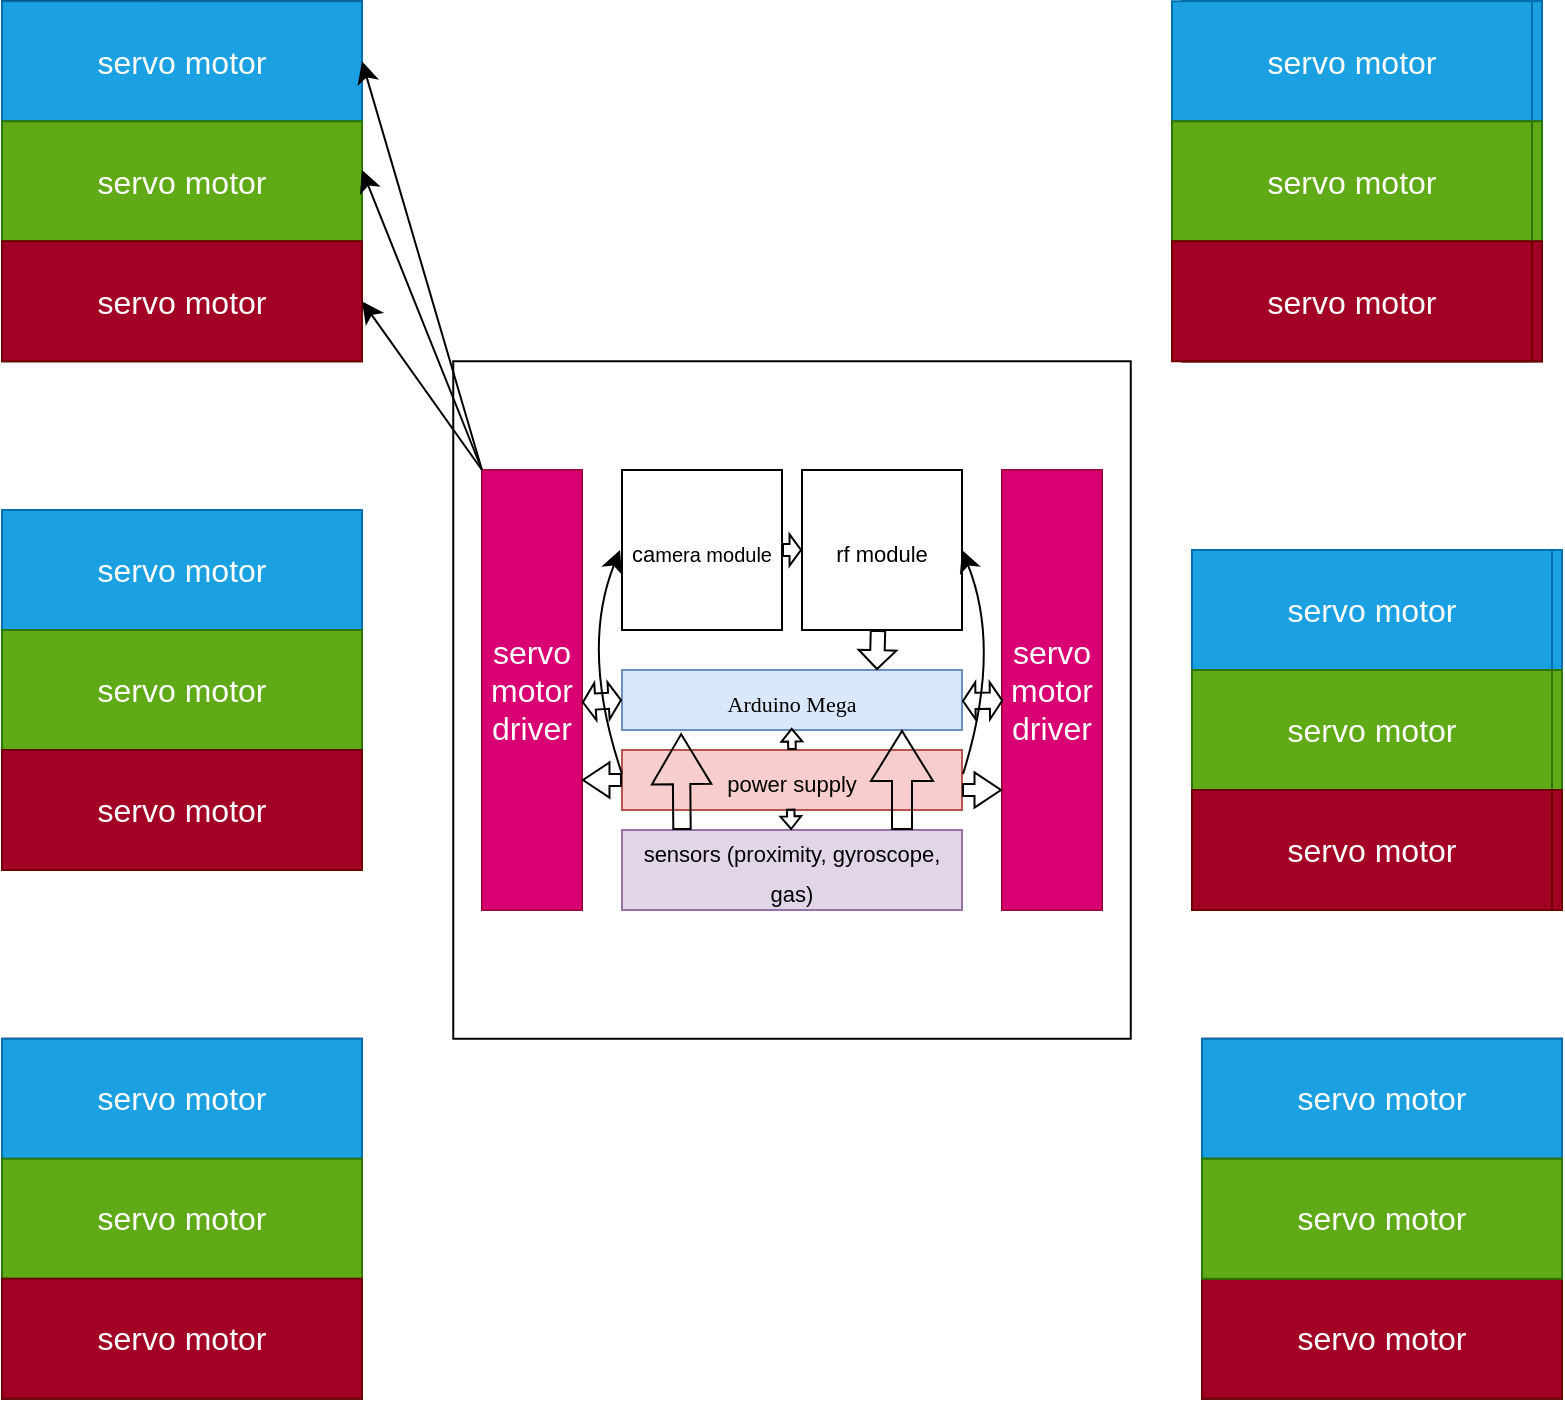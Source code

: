 <mxfile version="21.3.8" type="github">
  <diagram name="Page-1" id="2YBvvXClWsGukQMizWep">
    <mxGraphModel dx="1199" dy="819" grid="1" gridSize="10" guides="1" tooltips="1" connect="1" arrows="1" fold="1" page="1" pageScale="1" pageWidth="850" pageHeight="1100" math="0" shadow="0">
      <root>
        <mxCell id="0" />
        <mxCell id="1" parent="0" />
        <mxCell id="enCV7RtinkrSNKV-X26U-27" value="" style="whiteSpace=wrap;html=1;aspect=fixed;fontSize=16;" vertex="1" parent="1">
          <mxGeometry x="245.63" y="245.63" width="338.75" height="338.75" as="geometry" />
        </mxCell>
        <mxCell id="enCV7RtinkrSNKV-X26U-1" value="&lt;font face=&quot;Times New Roman&quot; style=&quot;font-size: 11px;&quot;&gt;Arduino Mega&lt;/font&gt;" style="rounded=0;whiteSpace=wrap;html=1;fontSize=16;fillColor=#dae8fc;strokeColor=#6c8ebf;" vertex="1" parent="1">
          <mxGeometry x="330" y="400" width="170" height="30" as="geometry" />
        </mxCell>
        <mxCell id="enCV7RtinkrSNKV-X26U-3" value="&lt;font style=&quot;font-size: 11px;&quot;&gt;sensors (proximity, gyroscope, gas)&lt;/font&gt;" style="rounded=0;whiteSpace=wrap;html=1;fontSize=16;fillColor=#e1d5e7;strokeColor=#9673a6;" vertex="1" parent="1">
          <mxGeometry x="330" y="480" width="170" height="40" as="geometry" />
        </mxCell>
        <mxCell id="enCV7RtinkrSNKV-X26U-4" value="&lt;font style=&quot;font-size: 11px;&quot;&gt;power supply&lt;/font&gt;" style="rounded=0;whiteSpace=wrap;html=1;fontSize=16;fillColor=#f8cecc;strokeColor=#b85450;" vertex="1" parent="1">
          <mxGeometry x="330" y="440" width="170" height="30" as="geometry" />
        </mxCell>
        <mxCell id="enCV7RtinkrSNKV-X26U-5" value="&lt;font style=&quot;font-size: 11px;&quot;&gt;ca&lt;/font&gt;&lt;font size=&quot;1&quot; style=&quot;&quot;&gt;mera module&lt;/font&gt;" style="whiteSpace=wrap;html=1;aspect=fixed;fontSize=16;" vertex="1" parent="1">
          <mxGeometry x="330" y="300" width="80" height="80" as="geometry" />
        </mxCell>
        <mxCell id="enCV7RtinkrSNKV-X26U-6" value="&lt;font style=&quot;font-size: 11px;&quot;&gt;rf module&lt;/font&gt;" style="whiteSpace=wrap;html=1;aspect=fixed;fontSize=16;" vertex="1" parent="1">
          <mxGeometry x="420" y="300" width="80" height="80" as="geometry" />
        </mxCell>
        <mxCell id="enCV7RtinkrSNKV-X26U-8" value="" style="shape=flexArrow;endArrow=classic;html=1;rounded=0;fontSize=12;startSize=8;endSize=2.805;curved=1;endWidth=10.621;width=7.213;entryX=0.75;entryY=0;entryDx=0;entryDy=0;" edge="1" parent="1" target="enCV7RtinkrSNKV-X26U-1">
          <mxGeometry width="50" height="50" relative="1" as="geometry">
            <mxPoint x="458" y="380" as="sourcePoint" />
            <mxPoint x="380" y="410" as="targetPoint" />
          </mxGeometry>
        </mxCell>
        <mxCell id="enCV7RtinkrSNKV-X26U-9" value="" style="shape=flexArrow;endArrow=classic;html=1;rounded=0;fontSize=12;startSize=8;endSize=8;curved=1;entryX=0.174;entryY=1.052;entryDx=0;entryDy=0;width=8.696;entryPerimeter=0;" edge="1" parent="1" target="enCV7RtinkrSNKV-X26U-1">
          <mxGeometry width="50" height="50" relative="1" as="geometry">
            <mxPoint x="360" y="480" as="sourcePoint" />
            <mxPoint x="470" y="420" as="targetPoint" />
          </mxGeometry>
        </mxCell>
        <mxCell id="enCV7RtinkrSNKV-X26U-10" value="" style="shape=flexArrow;endArrow=classic;html=1;rounded=0;fontSize=12;startSize=8;endSize=8;curved=1;exitX=0.25;exitY=0;exitDx=0;exitDy=0;entryX=0.25;entryY=1;entryDx=0;entryDy=0;" edge="1" parent="1">
          <mxGeometry width="50" height="50" relative="1" as="geometry">
            <mxPoint x="470" y="480" as="sourcePoint" />
            <mxPoint x="470" y="430" as="targetPoint" />
          </mxGeometry>
        </mxCell>
        <mxCell id="enCV7RtinkrSNKV-X26U-13" value="" style="shape=flexArrow;endArrow=classic;html=1;rounded=0;fontSize=12;startSize=8;endSize=1.771;curved=1;exitX=0.5;exitY=0;exitDx=0;exitDy=0;entryX=0.499;entryY=0.965;entryDx=0;entryDy=0;entryPerimeter=0;width=3.768;endWidth=5.59;" edge="1" parent="1" source="enCV7RtinkrSNKV-X26U-4" target="enCV7RtinkrSNKV-X26U-1">
          <mxGeometry width="50" height="50" relative="1" as="geometry">
            <mxPoint x="390" y="430" as="sourcePoint" />
            <mxPoint x="440" y="380" as="targetPoint" />
          </mxGeometry>
        </mxCell>
        <mxCell id="enCV7RtinkrSNKV-X26U-16" value="" style="endArrow=classic;html=1;rounded=0;fontSize=12;startSize=8;endSize=8;curved=1;exitX=1.003;exitY=0.4;exitDx=0;exitDy=0;exitPerimeter=0;entryX=1;entryY=0.5;entryDx=0;entryDy=0;" edge="1" parent="1" source="enCV7RtinkrSNKV-X26U-4" target="enCV7RtinkrSNKV-X26U-6">
          <mxGeometry width="50" height="50" relative="1" as="geometry">
            <mxPoint x="390" y="420" as="sourcePoint" />
            <mxPoint x="440" y="370" as="targetPoint" />
            <Array as="points">
              <mxPoint x="520" y="390" />
            </Array>
          </mxGeometry>
        </mxCell>
        <mxCell id="enCV7RtinkrSNKV-X26U-17" value="" style="endArrow=classic;html=1;rounded=0;fontSize=12;startSize=8;endSize=8;curved=1;exitX=1.003;exitY=0.4;exitDx=0;exitDy=0;exitPerimeter=0;entryX=1;entryY=0.5;entryDx=0;entryDy=0;" edge="1" parent="1">
          <mxGeometry width="50" height="50" relative="1" as="geometry">
            <mxPoint x="330" y="452" as="sourcePoint" />
            <mxPoint x="329" y="340" as="targetPoint" />
            <Array as="points">
              <mxPoint x="309" y="390" />
            </Array>
          </mxGeometry>
        </mxCell>
        <mxCell id="enCV7RtinkrSNKV-X26U-18" value="" style="shape=flexArrow;endArrow=classic;html=1;rounded=0;fontSize=12;startSize=8;endSize=1.771;curved=1;exitX=0.496;exitY=0.978;exitDx=0;exitDy=0;width=3.768;endWidth=5.59;exitPerimeter=0;" edge="1" parent="1" source="enCV7RtinkrSNKV-X26U-4" target="enCV7RtinkrSNKV-X26U-3">
          <mxGeometry width="50" height="50" relative="1" as="geometry">
            <mxPoint x="414.86" y="480" as="sourcePoint" />
            <mxPoint x="414.86" y="469" as="targetPoint" />
            <Array as="points" />
          </mxGeometry>
        </mxCell>
        <mxCell id="enCV7RtinkrSNKV-X26U-19" value="" style="shape=flexArrow;endArrow=classic;html=1;rounded=0;fontSize=12;startSize=8;endSize=1.577;curved=1;exitX=1;exitY=0.5;exitDx=0;exitDy=0;width=5.915;endWidth=8.756;" edge="1" parent="1" source="enCV7RtinkrSNKV-X26U-5">
          <mxGeometry width="50" height="50" relative="1" as="geometry">
            <mxPoint x="440" y="390" as="sourcePoint" />
            <mxPoint x="420" y="340" as="targetPoint" />
          </mxGeometry>
        </mxCell>
        <mxCell id="enCV7RtinkrSNKV-X26U-20" value="servo motor driver" style="rounded=0;whiteSpace=wrap;html=1;fontSize=16;fillColor=#d80073;fontColor=#ffffff;strokeColor=#A50040;" vertex="1" parent="1">
          <mxGeometry x="260" y="300" width="50" height="220" as="geometry" />
        </mxCell>
        <mxCell id="enCV7RtinkrSNKV-X26U-21" value="servo motor driver" style="rounded=0;whiteSpace=wrap;html=1;fontSize=16;fillColor=#d80073;fontColor=#ffffff;strokeColor=#A50040;" vertex="1" parent="1">
          <mxGeometry x="520" y="300" width="50" height="220" as="geometry" />
        </mxCell>
        <mxCell id="enCV7RtinkrSNKV-X26U-22" value="" style="shape=flexArrow;endArrow=classic;html=1;rounded=0;fontSize=12;startSize=8;endSize=4.082;curved=1;exitX=0;exitY=0.5;exitDx=0;exitDy=0;width=5.882;endWidth=10.692;" edge="1" parent="1" source="enCV7RtinkrSNKV-X26U-4">
          <mxGeometry width="50" height="50" relative="1" as="geometry">
            <mxPoint x="260" y="480" as="sourcePoint" />
            <mxPoint x="310" y="455" as="targetPoint" />
          </mxGeometry>
        </mxCell>
        <mxCell id="enCV7RtinkrSNKV-X26U-23" value="" style="shape=flexArrow;endArrow=classic;html=1;rounded=0;fontSize=12;startSize=8;endSize=4.082;curved=1;width=5.882;endWidth=10.692;" edge="1" parent="1">
          <mxGeometry width="50" height="50" relative="1" as="geometry">
            <mxPoint x="500" y="460" as="sourcePoint" />
            <mxPoint x="520" y="460" as="targetPoint" />
          </mxGeometry>
        </mxCell>
        <mxCell id="enCV7RtinkrSNKV-X26U-24" value="" style="shape=flexArrow;endArrow=classic;startArrow=classic;html=1;rounded=0;fontSize=12;startSize=1.744;endSize=1.744;curved=1;width=8.077;endWidth=9.408;startWidth=9.408;entryX=0;entryY=0.5;entryDx=0;entryDy=0;exitX=0.999;exitY=0.528;exitDx=0;exitDy=0;exitPerimeter=0;" edge="1" parent="1" source="enCV7RtinkrSNKV-X26U-20" target="enCV7RtinkrSNKV-X26U-1">
          <mxGeometry width="100" height="100" relative="1" as="geometry">
            <mxPoint x="280" y="450" as="sourcePoint" />
            <mxPoint x="330" y="410" as="targetPoint" />
            <Array as="points" />
          </mxGeometry>
        </mxCell>
        <mxCell id="enCV7RtinkrSNKV-X26U-25" value="" style="shape=flexArrow;endArrow=classic;startArrow=classic;html=1;rounded=0;fontSize=12;startSize=1.744;endSize=1.744;curved=1;width=8.077;endWidth=9.408;startWidth=9.408;entryX=0.013;entryY=0.524;entryDx=0;entryDy=0;exitX=0.999;exitY=0.528;exitDx=0;exitDy=0;exitPerimeter=0;entryPerimeter=0;" edge="1" parent="1" target="enCV7RtinkrSNKV-X26U-21">
          <mxGeometry width="100" height="100" relative="1" as="geometry">
            <mxPoint x="500" y="415.5" as="sourcePoint" />
            <mxPoint x="520" y="414.5" as="targetPoint" />
            <Array as="points" />
          </mxGeometry>
        </mxCell>
        <mxCell id="enCV7RtinkrSNKV-X26U-29" value="" style="whiteSpace=wrap;html=1;aspect=fixed;fontSize=16;fillColor=#60a917;fontColor=#ffffff;strokeColor=#2D7600;" vertex="1" parent="1">
          <mxGeometry x="20" y="65.63" width="80" height="80" as="geometry" />
        </mxCell>
        <mxCell id="enCV7RtinkrSNKV-X26U-35" value="" style="whiteSpace=wrap;html=1;aspect=fixed;fontSize=16;" vertex="1" parent="1">
          <mxGeometry x="20" y="65.63" width="180" height="180" as="geometry" />
        </mxCell>
        <mxCell id="enCV7RtinkrSNKV-X26U-36" value="" style="whiteSpace=wrap;html=1;aspect=fixed;fontSize=16;" vertex="1" parent="1">
          <mxGeometry x="20" y="320" width="180" height="180" as="geometry" />
        </mxCell>
        <mxCell id="enCV7RtinkrSNKV-X26U-37" value="" style="whiteSpace=wrap;html=1;aspect=fixed;fontSize=16;" vertex="1" parent="1">
          <mxGeometry x="20" y="584.38" width="180" height="180" as="geometry" />
        </mxCell>
        <mxCell id="enCV7RtinkrSNKV-X26U-38" value="" style="whiteSpace=wrap;html=1;aspect=fixed;fontSize=16;" vertex="1" parent="1">
          <mxGeometry x="620" y="340" width="180" height="180" as="geometry" />
        </mxCell>
        <mxCell id="enCV7RtinkrSNKV-X26U-39" value="" style="whiteSpace=wrap;html=1;aspect=fixed;fontSize=16;" vertex="1" parent="1">
          <mxGeometry x="610" y="65.63" width="180" height="180" as="geometry" />
        </mxCell>
        <mxCell id="enCV7RtinkrSNKV-X26U-40" value="" style="whiteSpace=wrap;html=1;aspect=fixed;fontSize=16;" vertex="1" parent="1">
          <mxGeometry x="620" y="584.38" width="180" height="180" as="geometry" />
        </mxCell>
        <mxCell id="enCV7RtinkrSNKV-X26U-44" value="servo motor" style="rounded=0;whiteSpace=wrap;html=1;fontSize=16;fillColor=#1ba1e2;fontColor=#ffffff;strokeColor=#006EAF;" vertex="1" parent="1">
          <mxGeometry x="20" y="65.63" width="180" height="60" as="geometry" />
        </mxCell>
        <mxCell id="enCV7RtinkrSNKV-X26U-45" value="servo motor" style="rounded=0;whiteSpace=wrap;html=1;fontSize=16;fillColor=#60a917;fontColor=#ffffff;strokeColor=#2D7600;" vertex="1" parent="1">
          <mxGeometry x="20" y="125.63" width="180" height="60" as="geometry" />
        </mxCell>
        <mxCell id="enCV7RtinkrSNKV-X26U-46" value="servo motor" style="rounded=0;whiteSpace=wrap;html=1;fontSize=16;fillColor=#a20025;fontColor=#ffffff;strokeColor=#6F0000;" vertex="1" parent="1">
          <mxGeometry x="20" y="185.63" width="180" height="60" as="geometry" />
        </mxCell>
        <mxCell id="enCV7RtinkrSNKV-X26U-47" value="servo motor" style="rounded=0;whiteSpace=wrap;html=1;fontSize=16;fillColor=#1ba1e2;fontColor=#ffffff;strokeColor=#006EAF;" vertex="1" parent="1">
          <mxGeometry x="20" y="320" width="180" height="60" as="geometry" />
        </mxCell>
        <mxCell id="enCV7RtinkrSNKV-X26U-48" value="servo motor" style="rounded=0;whiteSpace=wrap;html=1;fontSize=16;fillColor=#60a917;fontColor=#ffffff;strokeColor=#2D7600;" vertex="1" parent="1">
          <mxGeometry x="20" y="380" width="180" height="60" as="geometry" />
        </mxCell>
        <mxCell id="enCV7RtinkrSNKV-X26U-49" value="servo motor" style="rounded=0;whiteSpace=wrap;html=1;fontSize=16;fillColor=#a20025;fontColor=#ffffff;strokeColor=#6F0000;" vertex="1" parent="1">
          <mxGeometry x="20" y="440" width="180" height="60" as="geometry" />
        </mxCell>
        <mxCell id="enCV7RtinkrSNKV-X26U-50" value="" style="rounded=0;whiteSpace=wrap;html=1;fontSize=16;fillColor=#1ba1e2;fontColor=#ffffff;strokeColor=#006EAF;" vertex="1" parent="1">
          <mxGeometry x="610" y="65.63" width="180" height="60" as="geometry" />
        </mxCell>
        <mxCell id="enCV7RtinkrSNKV-X26U-51" value="" style="rounded=0;whiteSpace=wrap;html=1;fontSize=16;fillColor=#60a917;fontColor=#ffffff;strokeColor=#2D7600;" vertex="1" parent="1">
          <mxGeometry x="610" y="125.63" width="180" height="60" as="geometry" />
        </mxCell>
        <mxCell id="enCV7RtinkrSNKV-X26U-52" value="" style="rounded=0;whiteSpace=wrap;html=1;fontSize=16;fillColor=#a20025;fontColor=#ffffff;strokeColor=#6F0000;" vertex="1" parent="1">
          <mxGeometry x="610" y="185.63" width="180" height="60" as="geometry" />
        </mxCell>
        <mxCell id="enCV7RtinkrSNKV-X26U-53" value="servo motor" style="rounded=0;whiteSpace=wrap;html=1;fontSize=16;fillColor=#1ba1e2;fontColor=#ffffff;strokeColor=#006EAF;" vertex="1" parent="1">
          <mxGeometry x="20" y="584.38" width="180" height="60" as="geometry" />
        </mxCell>
        <mxCell id="enCV7RtinkrSNKV-X26U-54" value="servo motor" style="rounded=0;whiteSpace=wrap;html=1;fontSize=16;fillColor=#60a917;fontColor=#ffffff;strokeColor=#2D7600;" vertex="1" parent="1">
          <mxGeometry x="20" y="644.38" width="180" height="60" as="geometry" />
        </mxCell>
        <mxCell id="enCV7RtinkrSNKV-X26U-55" value="servo motor" style="rounded=0;whiteSpace=wrap;html=1;fontSize=16;fillColor=#a20025;fontColor=#ffffff;strokeColor=#6F0000;" vertex="1" parent="1">
          <mxGeometry x="20" y="704.38" width="180" height="60" as="geometry" />
        </mxCell>
        <mxCell id="enCV7RtinkrSNKV-X26U-56" value="" style="rounded=0;whiteSpace=wrap;html=1;fontSize=16;fillColor=#1ba1e2;fontColor=#ffffff;strokeColor=#006EAF;" vertex="1" parent="1">
          <mxGeometry x="620" y="340" width="180" height="60" as="geometry" />
        </mxCell>
        <mxCell id="enCV7RtinkrSNKV-X26U-57" value="" style="rounded=0;whiteSpace=wrap;html=1;fontSize=16;fillColor=#60a917;fontColor=#ffffff;strokeColor=#2D7600;" vertex="1" parent="1">
          <mxGeometry x="620" y="400" width="180" height="60" as="geometry" />
        </mxCell>
        <mxCell id="enCV7RtinkrSNKV-X26U-58" value="" style="rounded=0;whiteSpace=wrap;html=1;fontSize=16;fillColor=#a20025;fontColor=#ffffff;strokeColor=#6F0000;" vertex="1" parent="1">
          <mxGeometry x="620" y="460" width="180" height="60" as="geometry" />
        </mxCell>
        <mxCell id="enCV7RtinkrSNKV-X26U-59" value="servo motor" style="rounded=0;whiteSpace=wrap;html=1;fontSize=16;fillColor=#1ba1e2;fontColor=#ffffff;strokeColor=#006EAF;" vertex="1" parent="1">
          <mxGeometry x="620" y="584.38" width="180" height="60" as="geometry" />
        </mxCell>
        <mxCell id="enCV7RtinkrSNKV-X26U-60" value="" style="rounded=0;whiteSpace=wrap;html=1;fontSize=16;fillColor=#60a917;fontColor=#ffffff;strokeColor=#2D7600;" vertex="1" parent="1">
          <mxGeometry x="620" y="644.38" width="180" height="60" as="geometry" />
        </mxCell>
        <mxCell id="enCV7RtinkrSNKV-X26U-61" value="servo motor" style="rounded=0;whiteSpace=wrap;html=1;fontSize=16;fillColor=#a20025;fontColor=#ffffff;strokeColor=#6F0000;" vertex="1" parent="1">
          <mxGeometry x="620" y="704.38" width="180" height="60" as="geometry" />
        </mxCell>
        <mxCell id="enCV7RtinkrSNKV-X26U-62" value="" style="endArrow=classic;html=1;rounded=0;fontSize=12;startSize=8;endSize=8;curved=1;exitX=0;exitY=0;exitDx=0;exitDy=0;entryX=1;entryY=0.5;entryDx=0;entryDy=0;" edge="1" parent="1" source="enCV7RtinkrSNKV-X26U-20" target="enCV7RtinkrSNKV-X26U-44">
          <mxGeometry width="50" height="50" relative="1" as="geometry">
            <mxPoint x="470" y="540" as="sourcePoint" />
            <mxPoint x="520" y="490" as="targetPoint" />
            <Array as="points" />
          </mxGeometry>
        </mxCell>
        <mxCell id="enCV7RtinkrSNKV-X26U-64" value="" style="endArrow=classic;html=1;rounded=0;fontSize=12;startSize=8;endSize=8;curved=1;entryX=1;entryY=0.5;entryDx=0;entryDy=0;exitX=0;exitY=0;exitDx=0;exitDy=0;" edge="1" parent="1" source="enCV7RtinkrSNKV-X26U-20">
          <mxGeometry width="50" height="50" relative="1" as="geometry">
            <mxPoint x="260" y="310" as="sourcePoint" />
            <mxPoint x="200" y="150" as="targetPoint" />
            <Array as="points" />
          </mxGeometry>
        </mxCell>
        <mxCell id="enCV7RtinkrSNKV-X26U-65" style="edgeStyle=none;curved=1;rounded=0;orthogonalLoop=1;jettySize=auto;html=1;entryX=0;entryY=0;entryDx=0;entryDy=0;fontSize=12;startSize=8;endSize=8;" edge="1" parent="1" target="enCV7RtinkrSNKV-X26U-20">
          <mxGeometry relative="1" as="geometry">
            <mxPoint x="260" y="300" as="sourcePoint" />
          </mxGeometry>
        </mxCell>
        <mxCell id="enCV7RtinkrSNKV-X26U-66" style="edgeStyle=none;curved=1;rounded=0;orthogonalLoop=1;jettySize=auto;html=1;exitX=0;exitY=0;exitDx=0;exitDy=0;entryX=1;entryY=0.5;entryDx=0;entryDy=0;fontSize=12;startSize=8;endSize=8;" edge="1" parent="1" source="enCV7RtinkrSNKV-X26U-20" target="enCV7RtinkrSNKV-X26U-46">
          <mxGeometry relative="1" as="geometry" />
        </mxCell>
        <mxCell id="enCV7RtinkrSNKV-X26U-67" value="" style="rounded=0;whiteSpace=wrap;html=1;fontSize=16;fillColor=#1ba1e2;fontColor=#ffffff;strokeColor=#006EAF;" vertex="1" parent="1">
          <mxGeometry x="610" y="65.63" width="180" height="60" as="geometry" />
        </mxCell>
        <mxCell id="enCV7RtinkrSNKV-X26U-68" value="" style="rounded=0;whiteSpace=wrap;html=1;fontSize=16;fillColor=#60a917;fontColor=#ffffff;strokeColor=#2D7600;" vertex="1" parent="1">
          <mxGeometry x="610" y="125.63" width="180" height="60" as="geometry" />
        </mxCell>
        <mxCell id="enCV7RtinkrSNKV-X26U-69" value="" style="rounded=0;whiteSpace=wrap;html=1;fontSize=16;fillColor=#a20025;fontColor=#ffffff;strokeColor=#6F0000;" vertex="1" parent="1">
          <mxGeometry x="610" y="185.63" width="180" height="60" as="geometry" />
        </mxCell>
        <mxCell id="enCV7RtinkrSNKV-X26U-70" value="" style="rounded=0;whiteSpace=wrap;html=1;fontSize=16;fillColor=#1ba1e2;fontColor=#ffffff;strokeColor=#006EAF;" vertex="1" parent="1">
          <mxGeometry x="620" y="340" width="180" height="60" as="geometry" />
        </mxCell>
        <mxCell id="enCV7RtinkrSNKV-X26U-71" value="" style="rounded=0;whiteSpace=wrap;html=1;fontSize=16;fillColor=#60a917;fontColor=#ffffff;strokeColor=#2D7600;" vertex="1" parent="1">
          <mxGeometry x="620" y="400" width="180" height="60" as="geometry" />
        </mxCell>
        <mxCell id="enCV7RtinkrSNKV-X26U-72" value="" style="rounded=0;whiteSpace=wrap;html=1;fontSize=16;fillColor=#a20025;fontColor=#ffffff;strokeColor=#6F0000;" vertex="1" parent="1">
          <mxGeometry x="620" y="460" width="180" height="60" as="geometry" />
        </mxCell>
        <mxCell id="enCV7RtinkrSNKV-X26U-73" value="servo motor" style="rounded=0;whiteSpace=wrap;html=1;fontSize=16;fillColor=#1ba1e2;fontColor=#ffffff;strokeColor=#006EAF;" vertex="1" parent="1">
          <mxGeometry x="605" y="65.63" width="180" height="60" as="geometry" />
        </mxCell>
        <mxCell id="enCV7RtinkrSNKV-X26U-74" value="servo motor" style="rounded=0;whiteSpace=wrap;html=1;fontSize=16;fillColor=#60a917;fontColor=#ffffff;strokeColor=#2D7600;" vertex="1" parent="1">
          <mxGeometry x="605" y="125.63" width="180" height="60" as="geometry" />
        </mxCell>
        <mxCell id="enCV7RtinkrSNKV-X26U-75" value="servo motor" style="rounded=0;whiteSpace=wrap;html=1;fontSize=16;fillColor=#a20025;fontColor=#ffffff;strokeColor=#6F0000;" vertex="1" parent="1">
          <mxGeometry x="605" y="185.63" width="180" height="60" as="geometry" />
        </mxCell>
        <mxCell id="enCV7RtinkrSNKV-X26U-76" value="servo motor" style="rounded=0;whiteSpace=wrap;html=1;fontSize=16;fillColor=#1ba1e2;fontColor=#ffffff;strokeColor=#006EAF;" vertex="1" parent="1">
          <mxGeometry x="615" y="340" width="180" height="60" as="geometry" />
        </mxCell>
        <mxCell id="enCV7RtinkrSNKV-X26U-77" value="servo motor" style="rounded=0;whiteSpace=wrap;html=1;fontSize=16;fillColor=#60a917;fontColor=#ffffff;strokeColor=#2D7600;" vertex="1" parent="1">
          <mxGeometry x="615" y="400" width="180" height="60" as="geometry" />
        </mxCell>
        <mxCell id="enCV7RtinkrSNKV-X26U-78" value="servo motor" style="rounded=0;whiteSpace=wrap;html=1;fontSize=16;fillColor=#a20025;fontColor=#ffffff;strokeColor=#6F0000;" vertex="1" parent="1">
          <mxGeometry x="615" y="460" width="180" height="60" as="geometry" />
        </mxCell>
        <mxCell id="enCV7RtinkrSNKV-X26U-79" value="servo motor" style="rounded=0;whiteSpace=wrap;html=1;fontSize=16;fillColor=#60a917;fontColor=#ffffff;strokeColor=#2D7600;" vertex="1" parent="1">
          <mxGeometry x="620" y="644.38" width="180" height="60" as="geometry" />
        </mxCell>
      </root>
    </mxGraphModel>
  </diagram>
</mxfile>
